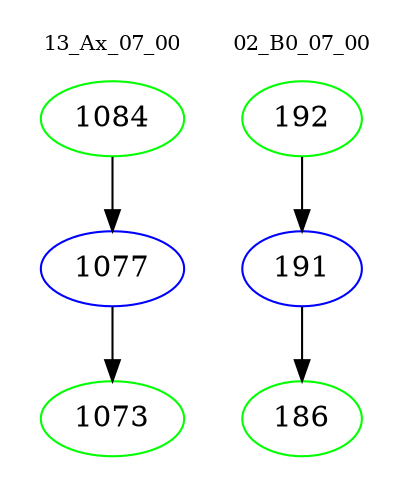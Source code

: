 digraph{
subgraph cluster_0 {
color = white
label = "13_Ax_07_00";
fontsize=10;
T0_1084 [label="1084", color="green"]
T0_1084 -> T0_1077 [color="black"]
T0_1077 [label="1077", color="blue"]
T0_1077 -> T0_1073 [color="black"]
T0_1073 [label="1073", color="green"]
}
subgraph cluster_1 {
color = white
label = "02_B0_07_00";
fontsize=10;
T1_192 [label="192", color="green"]
T1_192 -> T1_191 [color="black"]
T1_191 [label="191", color="blue"]
T1_191 -> T1_186 [color="black"]
T1_186 [label="186", color="green"]
}
}
